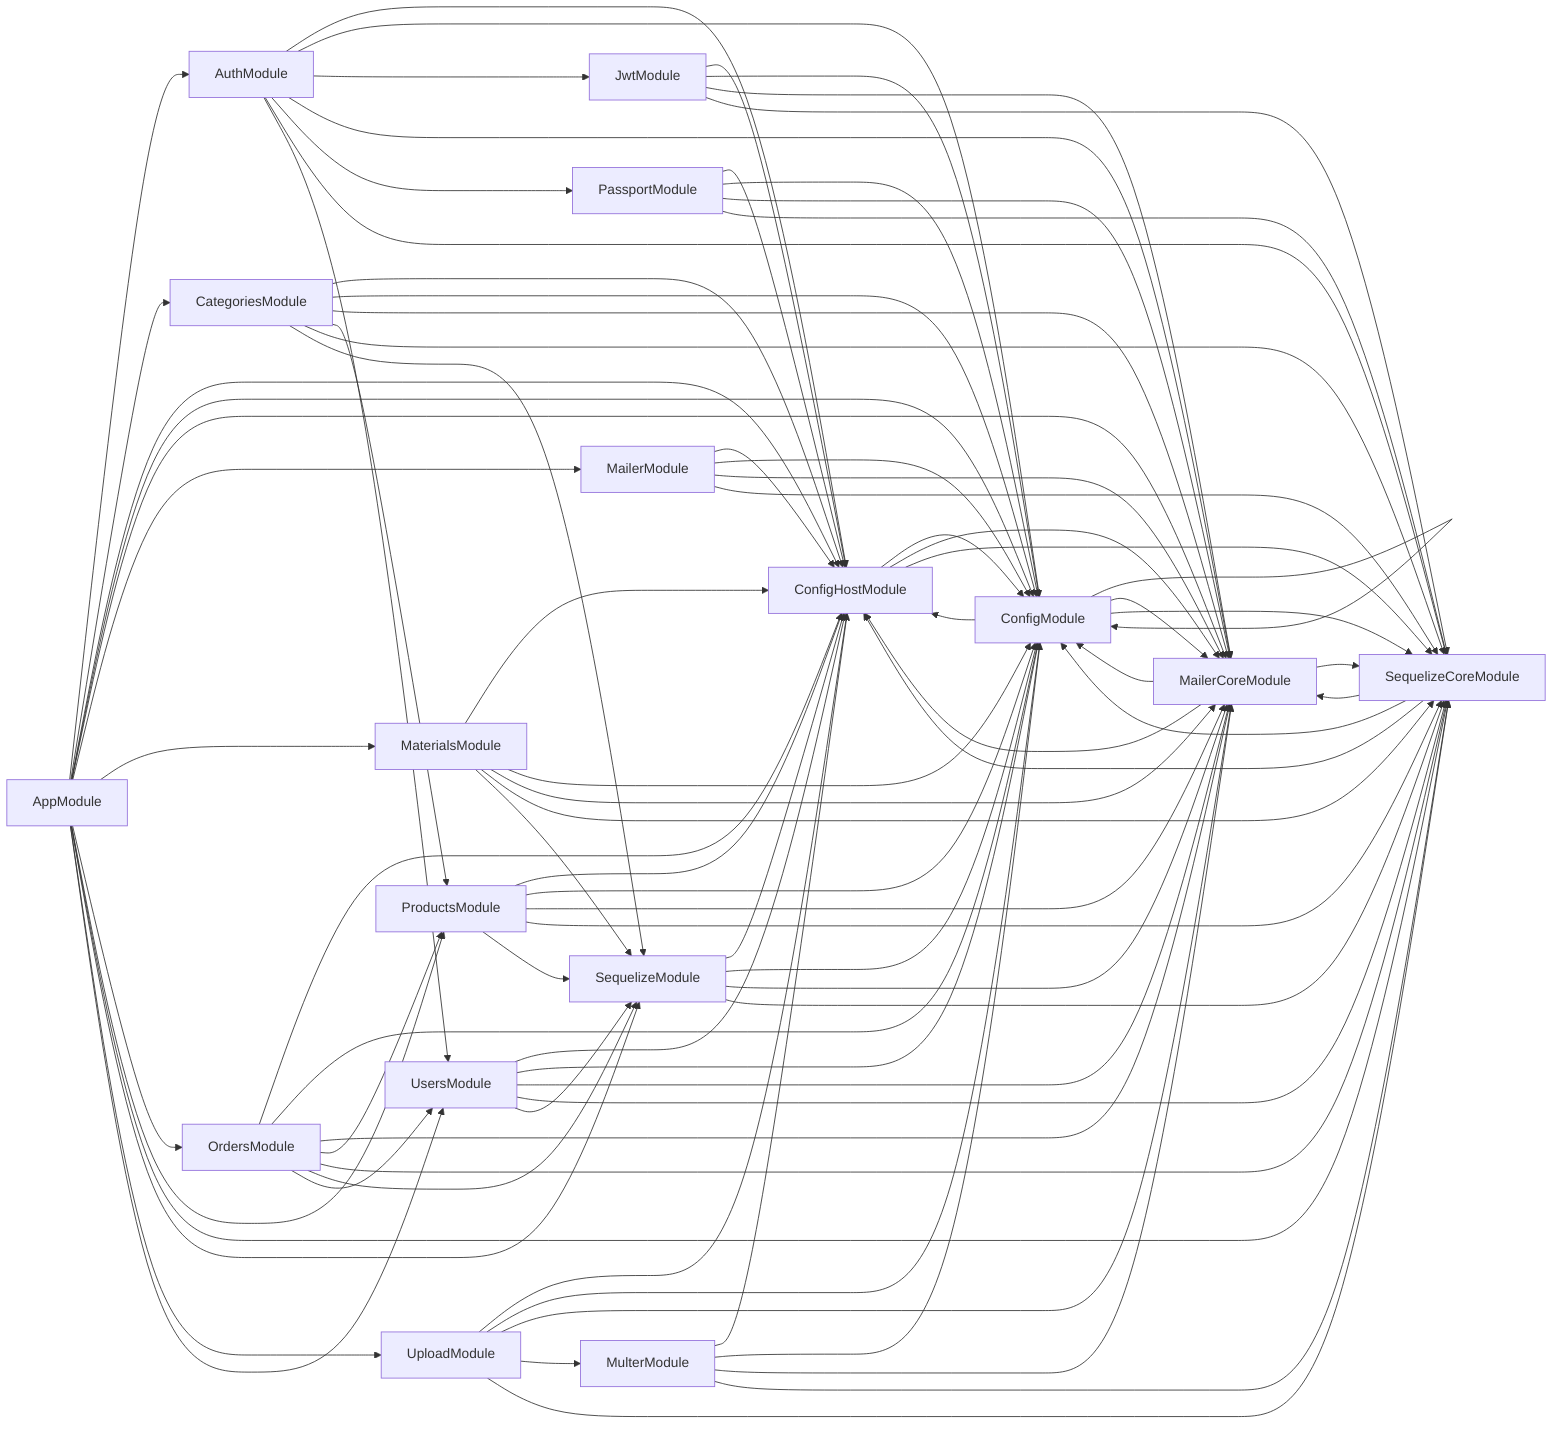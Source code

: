 graph LR
    AppModule-->AuthModule
  AppModule-->CategoriesModule
  AppModule-->ConfigHostModule
  AppModule-->ConfigModule
  AppModule-->MailerCoreModule
  AppModule-->MailerModule
  AppModule-->MaterialsModule
  AppModule-->OrdersModule
  AppModule-->ProductsModule
  AppModule-->SequelizeCoreModule
  AppModule-->SequelizeModule
  AppModule-->UploadModule
  AppModule-->UsersModule
  AuthModule-->ConfigHostModule
  AuthModule-->ConfigModule
  AuthModule-->JwtModule
  AuthModule-->MailerCoreModule
  AuthModule-->PassportModule
  AuthModule-->SequelizeCoreModule
  AuthModule-->UsersModule
  CategoriesModule-->ConfigHostModule
  CategoriesModule-->ConfigModule
  CategoriesModule-->MailerCoreModule
  CategoriesModule-->ProductsModule
  CategoriesModule-->SequelizeCoreModule
  CategoriesModule-->SequelizeModule
  ConfigHostModule-->ConfigModule
  ConfigHostModule-->MailerCoreModule
  ConfigHostModule-->SequelizeCoreModule
  ConfigModule-->ConfigHostModule
  ConfigModule-->ConfigModule
  ConfigModule-->MailerCoreModule
  ConfigModule-->SequelizeCoreModule
  JwtModule-->ConfigHostModule
  JwtModule-->ConfigModule
  JwtModule-->MailerCoreModule
  JwtModule-->SequelizeCoreModule
  MailerCoreModule-->ConfigHostModule
  MailerCoreModule-->ConfigModule
  MailerCoreModule-->SequelizeCoreModule
  MailerModule-->ConfigHostModule
  MailerModule-->ConfigModule
  MailerModule-->MailerCoreModule
  MailerModule-->SequelizeCoreModule
  MaterialsModule-->ConfigHostModule
  MaterialsModule-->ConfigModule
  MaterialsModule-->MailerCoreModule
  MaterialsModule-->SequelizeCoreModule
  MaterialsModule-->SequelizeModule
  MulterModule-->ConfigHostModule
  MulterModule-->ConfigModule
  MulterModule-->MailerCoreModule
  MulterModule-->SequelizeCoreModule
  OrdersModule-->ConfigHostModule
  OrdersModule-->ConfigModule
  OrdersModule-->MailerCoreModule
  OrdersModule-->ProductsModule
  OrdersModule-->SequelizeCoreModule
  OrdersModule-->SequelizeModule
  OrdersModule-->UsersModule
  PassportModule-->ConfigHostModule
  PassportModule-->ConfigModule
  PassportModule-->MailerCoreModule
  PassportModule-->SequelizeCoreModule
  ProductsModule-->ConfigHostModule
  ProductsModule-->ConfigModule
  ProductsModule-->MailerCoreModule
  ProductsModule-->SequelizeCoreModule
  ProductsModule-->SequelizeModule
  SequelizeCoreModule-->ConfigHostModule
  SequelizeCoreModule-->ConfigModule
  SequelizeCoreModule-->MailerCoreModule
  SequelizeModule-->ConfigHostModule
  SequelizeModule-->ConfigModule
  SequelizeModule-->MailerCoreModule
  SequelizeModule-->SequelizeCoreModule
  UploadModule-->ConfigHostModule
  UploadModule-->ConfigModule
  UploadModule-->MailerCoreModule
  UploadModule-->MulterModule
  UploadModule-->SequelizeCoreModule
  UsersModule-->ConfigHostModule
  UsersModule-->ConfigModule
  UsersModule-->MailerCoreModule
  UsersModule-->SequelizeCoreModule
  UsersModule-->SequelizeModule